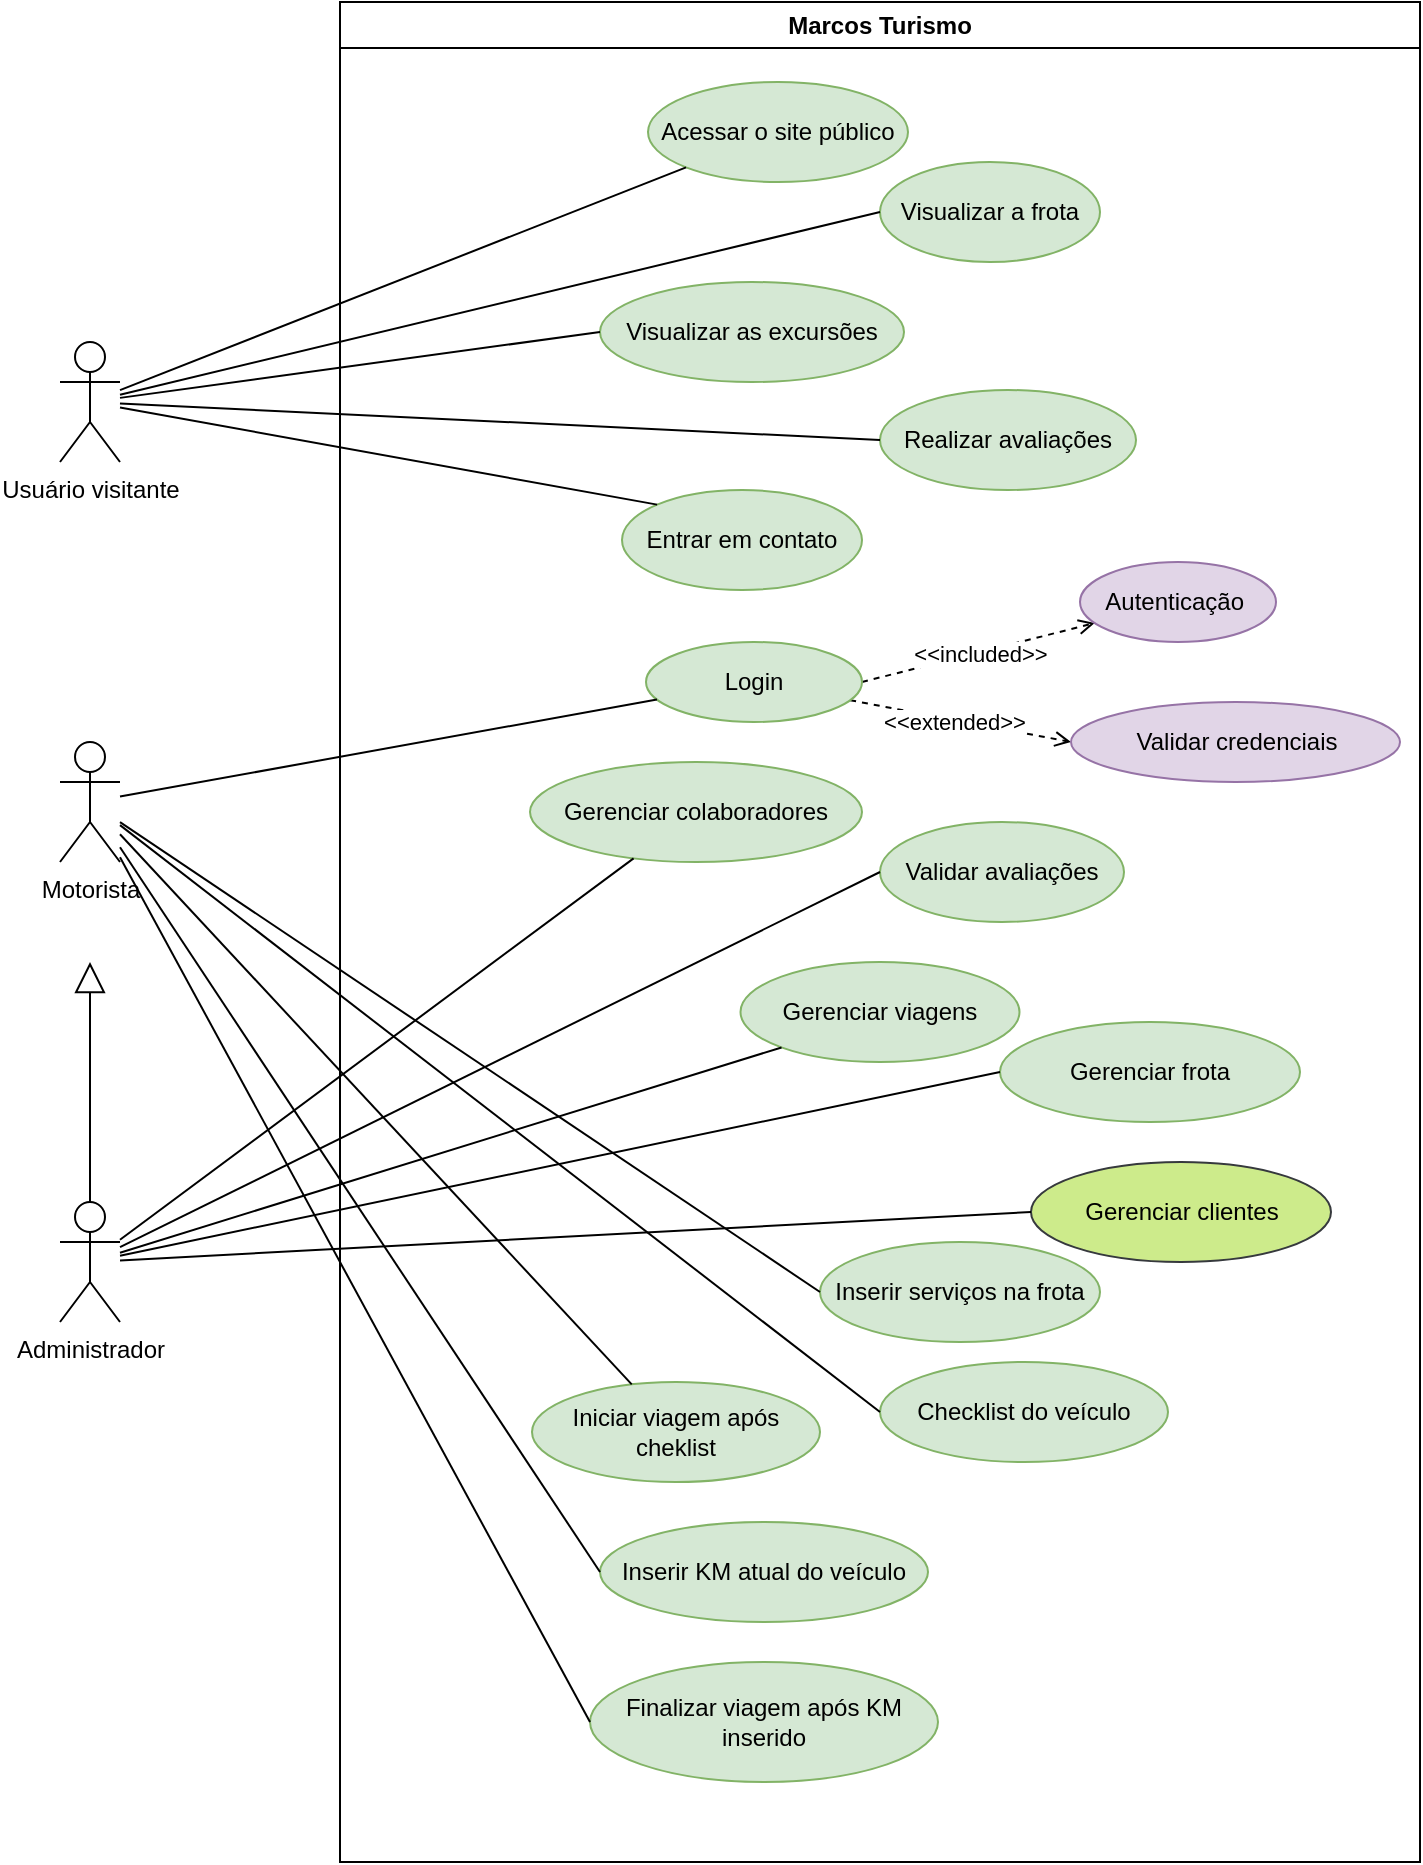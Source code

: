 <mxfile version="26.0.16" pages="2">
  <diagram name="Página-1" id="rs1sRKyJH8Y8WkTxcwmB">
    <mxGraphModel dx="1311" dy="704" grid="1" gridSize="10" guides="1" tooltips="1" connect="1" arrows="1" fold="1" page="1" pageScale="1" pageWidth="827" pageHeight="1169" math="0" shadow="0">
      <root>
        <mxCell id="0" />
        <mxCell id="1" parent="0" />
        <mxCell id="9OQnwEw-IC5MurXXRoEA-1" value="Marcos Turismo" style="swimlane;whiteSpace=wrap;html=1;startSize=23;swimlaneFillColor=default;verticalAlign=middle;" vertex="1" parent="1">
          <mxGeometry x="214" y="200" width="540" height="930" as="geometry" />
        </mxCell>
        <mxCell id="9OQnwEw-IC5MurXXRoEA-2" value="Acessar o site público" style="ellipse;whiteSpace=wrap;html=1;verticalAlign=middle;align=center;fillColor=#d5e8d4;strokeColor=#82b366;" vertex="1" parent="9OQnwEw-IC5MurXXRoEA-1">
          <mxGeometry x="154" y="40" width="130" height="50" as="geometry" />
        </mxCell>
        <mxCell id="9OQnwEw-IC5MurXXRoEA-3" value="Visualizar a frota" style="ellipse;whiteSpace=wrap;html=1;verticalAlign=middle;fillColor=#d5e8d4;strokeColor=#82b366;" vertex="1" parent="9OQnwEw-IC5MurXXRoEA-1">
          <mxGeometry x="270" y="80" width="110" height="50" as="geometry" />
        </mxCell>
        <mxCell id="9OQnwEw-IC5MurXXRoEA-4" value="Visualizar as excursões" style="ellipse;whiteSpace=wrap;html=1;verticalAlign=middle;align=center;fillColor=#d5e8d4;strokeColor=#82b366;" vertex="1" parent="9OQnwEw-IC5MurXXRoEA-1">
          <mxGeometry x="130" y="140" width="152" height="50" as="geometry" />
        </mxCell>
        <mxCell id="9OQnwEw-IC5MurXXRoEA-5" value="Realizar avaliações" style="ellipse;whiteSpace=wrap;html=1;verticalAlign=middle;fillColor=#d5e8d4;strokeColor=#82b366;" vertex="1" parent="9OQnwEw-IC5MurXXRoEA-1">
          <mxGeometry x="270" y="194" width="128" height="50" as="geometry" />
        </mxCell>
        <mxCell id="9OQnwEw-IC5MurXXRoEA-6" value="Entrar em contato" style="ellipse;whiteSpace=wrap;html=1;verticalAlign=middle;fillColor=#d5e8d4;strokeColor=#82b366;" vertex="1" parent="9OQnwEw-IC5MurXXRoEA-1">
          <mxGeometry x="141" y="244" width="120" height="50" as="geometry" />
        </mxCell>
        <mxCell id="9OQnwEw-IC5MurXXRoEA-7" value="" style="rounded=0;orthogonalLoop=1;jettySize=auto;html=1;exitX=1;exitY=0.5;exitDx=0;exitDy=0;endArrow=open;endFill=0;dashed=1;" edge="1" parent="9OQnwEw-IC5MurXXRoEA-1" source="9OQnwEw-IC5MurXXRoEA-9" target="9OQnwEw-IC5MurXXRoEA-10">
          <mxGeometry relative="1" as="geometry">
            <mxPoint x="200.0" y="380" as="sourcePoint" />
          </mxGeometry>
        </mxCell>
        <mxCell id="9OQnwEw-IC5MurXXRoEA-8" value="&amp;lt;&amp;lt;included&amp;gt;&amp;gt;" style="edgeLabel;html=1;align=center;verticalAlign=middle;resizable=0;points=[];" vertex="1" connectable="0" parent="9OQnwEw-IC5MurXXRoEA-7">
          <mxGeometry x="0.0" y="-1" relative="1" as="geometry">
            <mxPoint as="offset" />
          </mxGeometry>
        </mxCell>
        <mxCell id="V8EIMhcLqE51DA7zIQLG-2" style="rounded=1;orthogonalLoop=1;jettySize=auto;html=1;entryX=0;entryY=0.5;entryDx=0;entryDy=0;dashed=1;endArrow=open;endFill=0;" edge="1" parent="9OQnwEw-IC5MurXXRoEA-1" source="9OQnwEw-IC5MurXXRoEA-9" target="V8EIMhcLqE51DA7zIQLG-1">
          <mxGeometry relative="1" as="geometry" />
        </mxCell>
        <mxCell id="mhvbn-Rk_M2VKEGrisBp-3" value="&amp;lt;&amp;lt;extended&amp;gt;&amp;gt;" style="edgeLabel;html=1;align=center;verticalAlign=middle;resizable=0;points=[];" vertex="1" connectable="0" parent="V8EIMhcLqE51DA7zIQLG-2">
          <mxGeometry x="-0.07" y="-1" relative="1" as="geometry">
            <mxPoint as="offset" />
          </mxGeometry>
        </mxCell>
        <mxCell id="9OQnwEw-IC5MurXXRoEA-9" value="Login" style="ellipse;whiteSpace=wrap;html=1;verticalAlign=middle;fillColor=#d5e8d4;strokeColor=#82b366;" vertex="1" parent="9OQnwEw-IC5MurXXRoEA-1">
          <mxGeometry x="153" y="320" width="108" height="40" as="geometry" />
        </mxCell>
        <mxCell id="9OQnwEw-IC5MurXXRoEA-10" value="&lt;span id=&quot;docs-internal-guid-fdd84d5d-7fff-9424-1d82-55f9a39c3fda&quot;&gt;&lt;span style=&quot;font-family: Arial, sans-serif; background-color: transparent; font-variant-numeric: normal; font-variant-east-asian: normal; font-variant-alternates: normal; font-variant-position: normal; font-variant-emoji: normal; vertical-align: baseline; white-space-collapse: preserve;&quot;&gt;&lt;font&gt;Autenticação &lt;/font&gt;&lt;/span&gt;&lt;/span&gt;" style="ellipse;whiteSpace=wrap;html=1;fillColor=#e1d5e7;strokeColor=#9673a6;" vertex="1" parent="9OQnwEw-IC5MurXXRoEA-1">
          <mxGeometry x="370" y="280" width="98" height="40" as="geometry" />
        </mxCell>
        <mxCell id="9OQnwEw-IC5MurXXRoEA-11" value="Gerenciar colaboradores" style="ellipse;whiteSpace=wrap;html=1;verticalAlign=middle;fillColor=#d5e8d4;strokeColor=#82b366;" vertex="1" parent="9OQnwEw-IC5MurXXRoEA-1">
          <mxGeometry x="95" y="380" width="166" height="50" as="geometry" />
        </mxCell>
        <mxCell id="9OQnwEw-IC5MurXXRoEA-12" value="Gerenciar viagens" style="ellipse;whiteSpace=wrap;html=1;verticalAlign=middle;fillColor=#d5e8d4;strokeColor=#82b366;" vertex="1" parent="9OQnwEw-IC5MurXXRoEA-1">
          <mxGeometry x="200.25" y="480" width="139.5" height="50" as="geometry" />
        </mxCell>
        <mxCell id="9OQnwEw-IC5MurXXRoEA-13" value="Gerenciar frota" style="ellipse;whiteSpace=wrap;html=1;verticalAlign=middle;fillColor=#d5e8d4;strokeColor=#82B366;" vertex="1" parent="9OQnwEw-IC5MurXXRoEA-1">
          <mxGeometry x="330" y="510" width="150" height="50" as="geometry" />
        </mxCell>
        <mxCell id="9OQnwEw-IC5MurXXRoEA-16" value="Iniciar viagem após cheklist" style="ellipse;whiteSpace=wrap;html=1;verticalAlign=middle;fillColor=#d5e8d4;strokeColor=#82b366;" vertex="1" parent="9OQnwEw-IC5MurXXRoEA-1">
          <mxGeometry x="96" y="690" width="144" height="50" as="geometry" />
        </mxCell>
        <mxCell id="9OQnwEw-IC5MurXXRoEA-20" value="Finalizar viagem após KM inserido" style="ellipse;whiteSpace=wrap;html=1;verticalAlign=middle;fillColor=#d5e8d4;strokeColor=#82b366;" vertex="1" parent="9OQnwEw-IC5MurXXRoEA-1">
          <mxGeometry x="125" y="830" width="174" height="60" as="geometry" />
        </mxCell>
        <mxCell id="9OQnwEw-IC5MurXXRoEA-22" value="Inserir serviços na frota" style="ellipse;whiteSpace=wrap;html=1;verticalAlign=middle;fillColor=#d5e8d4;strokeColor=#82b366;" vertex="1" parent="9OQnwEw-IC5MurXXRoEA-1">
          <mxGeometry x="240" y="620" width="140" height="50" as="geometry" />
        </mxCell>
        <mxCell id="9OQnwEw-IC5MurXXRoEA-23" value="Validar avaliações" style="ellipse;whiteSpace=wrap;html=1;verticalAlign=middle;fillColor=#d5e8d4;strokeColor=#82b366;" vertex="1" parent="9OQnwEw-IC5MurXXRoEA-1">
          <mxGeometry x="270" y="410" width="122" height="50" as="geometry" />
        </mxCell>
        <mxCell id="9OQnwEw-IC5MurXXRoEA-41" value="Gerenciar clientes" style="ellipse;whiteSpace=wrap;html=1;verticalAlign=middle;fillColor=light-dark(#CDEB8B,#1F2F1E);strokeColor=light-dark(#36393D,#446E2C);" vertex="1" parent="9OQnwEw-IC5MurXXRoEA-1">
          <mxGeometry x="345.5" y="580" width="150" height="50" as="geometry" />
        </mxCell>
        <mxCell id="V8EIMhcLqE51DA7zIQLG-1" value="&lt;font face=&quot;Arial, sans-serif&quot;&gt;&lt;span style=&quot;white-space-collapse: preserve;&quot;&gt;Validar credenciais&lt;/span&gt;&lt;/font&gt;" style="ellipse;whiteSpace=wrap;html=1;fillColor=#e1d5e7;strokeColor=#9673a6;" vertex="1" parent="9OQnwEw-IC5MurXXRoEA-1">
          <mxGeometry x="365.5" y="350" width="164.5" height="40" as="geometry" />
        </mxCell>
        <mxCell id="V8EIMhcLqE51DA7zIQLG-3" value="Checklist do veículo" style="ellipse;whiteSpace=wrap;html=1;verticalAlign=middle;fillColor=#d5e8d4;strokeColor=#82b366;" vertex="1" parent="9OQnwEw-IC5MurXXRoEA-1">
          <mxGeometry x="270" y="680" width="144" height="50" as="geometry" />
        </mxCell>
        <mxCell id="mhvbn-Rk_M2VKEGrisBp-1" value="Inserir KM atual do veículo" style="ellipse;whiteSpace=wrap;html=1;verticalAlign=middle;fillColor=#d5e8d4;strokeColor=#82b366;" vertex="1" parent="9OQnwEw-IC5MurXXRoEA-1">
          <mxGeometry x="130" y="760" width="164" height="50" as="geometry" />
        </mxCell>
        <mxCell id="9OQnwEw-IC5MurXXRoEA-24" value="" style="rounded=1;orthogonalLoop=1;jettySize=auto;html=1;endArrow=none;endFill=1;startFill=0;entryX=0;entryY=1;entryDx=0;entryDy=0;" edge="1" parent="1" source="9OQnwEw-IC5MurXXRoEA-29" target="9OQnwEw-IC5MurXXRoEA-2">
          <mxGeometry relative="1" as="geometry" />
        </mxCell>
        <mxCell id="9OQnwEw-IC5MurXXRoEA-25" value="" style="rounded=0;orthogonalLoop=1;jettySize=auto;html=1;endArrow=none;startFill=0;entryX=0;entryY=0.5;entryDx=0;entryDy=0;" edge="1" parent="1" source="9OQnwEw-IC5MurXXRoEA-29" target="9OQnwEw-IC5MurXXRoEA-3">
          <mxGeometry relative="1" as="geometry" />
        </mxCell>
        <mxCell id="9OQnwEw-IC5MurXXRoEA-26" value="" style="rounded=0;orthogonalLoop=1;jettySize=auto;html=1;endArrow=none;startFill=0;entryX=0;entryY=0.5;entryDx=0;entryDy=0;" edge="1" parent="1" source="9OQnwEw-IC5MurXXRoEA-29" target="9OQnwEw-IC5MurXXRoEA-4">
          <mxGeometry relative="1" as="geometry" />
        </mxCell>
        <mxCell id="9OQnwEw-IC5MurXXRoEA-27" value="" style="rounded=0;orthogonalLoop=1;jettySize=auto;html=1;endArrow=none;startFill=0;entryX=0;entryY=0.5;entryDx=0;entryDy=0;" edge="1" parent="1" source="9OQnwEw-IC5MurXXRoEA-29" target="9OQnwEw-IC5MurXXRoEA-5">
          <mxGeometry relative="1" as="geometry" />
        </mxCell>
        <mxCell id="9OQnwEw-IC5MurXXRoEA-28" value="" style="rounded=0;orthogonalLoop=1;jettySize=auto;html=1;endArrow=none;startFill=0;entryX=0;entryY=0;entryDx=0;entryDy=0;" edge="1" parent="1" source="9OQnwEw-IC5MurXXRoEA-29" target="9OQnwEw-IC5MurXXRoEA-6">
          <mxGeometry relative="1" as="geometry">
            <mxPoint x="314" y="565" as="targetPoint" />
          </mxGeometry>
        </mxCell>
        <mxCell id="9OQnwEw-IC5MurXXRoEA-29" value="Usuário visitante" style="shape=umlActor;verticalLabelPosition=bottom;verticalAlign=top;html=1;" vertex="1" parent="1">
          <mxGeometry x="74" y="370" width="30" height="60" as="geometry" />
        </mxCell>
        <mxCell id="9OQnwEw-IC5MurXXRoEA-30" value="" style="rounded=0;orthogonalLoop=1;jettySize=auto;html=1;endArrow=none;startFill=0;" edge="1" parent="1" source="9OQnwEw-IC5MurXXRoEA-33" target="9OQnwEw-IC5MurXXRoEA-16">
          <mxGeometry relative="1" as="geometry" />
        </mxCell>
        <mxCell id="9OQnwEw-IC5MurXXRoEA-31" value="" style="rounded=0;orthogonalLoop=1;jettySize=auto;html=1;endArrow=none;startFill=0;entryX=0;entryY=0.5;entryDx=0;entryDy=0;" edge="1" parent="1" source="9OQnwEw-IC5MurXXRoEA-33" target="9OQnwEw-IC5MurXXRoEA-20">
          <mxGeometry relative="1" as="geometry" />
        </mxCell>
        <mxCell id="9OQnwEw-IC5MurXXRoEA-32" value="" style="rounded=0;orthogonalLoop=1;jettySize=auto;html=1;endArrow=none;startFill=0;entryX=0;entryY=0.5;entryDx=0;entryDy=0;" edge="1" parent="1" source="9OQnwEw-IC5MurXXRoEA-33" target="9OQnwEw-IC5MurXXRoEA-22">
          <mxGeometry relative="1" as="geometry">
            <mxPoint x="104.0" y="716.388" as="sourcePoint" />
          </mxGeometry>
        </mxCell>
        <mxCell id="V8EIMhcLqE51DA7zIQLG-4" style="rounded=0;orthogonalLoop=1;jettySize=auto;html=1;entryX=0;entryY=0.5;entryDx=0;entryDy=0;endArrow=none;startFill=0;" edge="1" parent="1" source="9OQnwEw-IC5MurXXRoEA-33" target="V8EIMhcLqE51DA7zIQLG-3">
          <mxGeometry relative="1" as="geometry" />
        </mxCell>
        <mxCell id="mhvbn-Rk_M2VKEGrisBp-2" style="rounded=0;orthogonalLoop=1;jettySize=auto;html=1;entryX=0;entryY=0.5;entryDx=0;entryDy=0;endArrow=none;startFill=0;" edge="1" parent="1" source="9OQnwEw-IC5MurXXRoEA-33" target="mhvbn-Rk_M2VKEGrisBp-1">
          <mxGeometry relative="1" as="geometry" />
        </mxCell>
        <mxCell id="9OQnwEw-IC5MurXXRoEA-33" value="Motorista" style="shape=umlActor;verticalLabelPosition=bottom;verticalAlign=top;html=1;" vertex="1" parent="1">
          <mxGeometry x="74" y="570" width="30" height="60" as="geometry" />
        </mxCell>
        <mxCell id="9OQnwEw-IC5MurXXRoEA-34" value="" style="rounded=0;orthogonalLoop=1;jettySize=auto;html=1;endArrow=none;startFill=0;" edge="1" parent="1" source="9OQnwEw-IC5MurXXRoEA-33" target="9OQnwEw-IC5MurXXRoEA-9">
          <mxGeometry relative="1" as="geometry">
            <mxPoint x="124" y="650" as="sourcePoint" />
          </mxGeometry>
        </mxCell>
        <mxCell id="9OQnwEw-IC5MurXXRoEA-36" value="" style="rounded=0;orthogonalLoop=1;jettySize=auto;html=1;endArrow=none;startFill=0;" edge="1" parent="1" source="9OQnwEw-IC5MurXXRoEA-40" target="9OQnwEw-IC5MurXXRoEA-11">
          <mxGeometry relative="1" as="geometry" />
        </mxCell>
        <mxCell id="9OQnwEw-IC5MurXXRoEA-37" value="" style="rounded=0;orthogonalLoop=1;jettySize=auto;html=1;endArrow=none;startFill=0;entryX=0;entryY=1;entryDx=0;entryDy=0;" edge="1" parent="1" source="9OQnwEw-IC5MurXXRoEA-40" target="9OQnwEw-IC5MurXXRoEA-12">
          <mxGeometry relative="1" as="geometry" />
        </mxCell>
        <mxCell id="9OQnwEw-IC5MurXXRoEA-38" value="" style="rounded=0;orthogonalLoop=1;jettySize=auto;html=1;endArrow=none;startFill=0;entryX=0;entryY=0.5;entryDx=0;entryDy=0;" edge="1" parent="1" source="9OQnwEw-IC5MurXXRoEA-40" target="9OQnwEw-IC5MurXXRoEA-13">
          <mxGeometry relative="1" as="geometry" />
        </mxCell>
        <mxCell id="9OQnwEw-IC5MurXXRoEA-39" value="" style="rounded=0;orthogonalLoop=1;jettySize=auto;html=1;endArrow=none;startFill=0;entryX=0;entryY=0.5;entryDx=0;entryDy=0;" edge="1" parent="1" source="9OQnwEw-IC5MurXXRoEA-40" target="9OQnwEw-IC5MurXXRoEA-23">
          <mxGeometry relative="1" as="geometry" />
        </mxCell>
        <mxCell id="9OQnwEw-IC5MurXXRoEA-42" value="" style="rounded=0;orthogonalLoop=1;jettySize=auto;html=1;entryX=0;entryY=0.5;entryDx=0;entryDy=0;endArrow=none;startFill=0;" edge="1" parent="1" source="9OQnwEw-IC5MurXXRoEA-40" target="9OQnwEw-IC5MurXXRoEA-41">
          <mxGeometry relative="1" as="geometry" />
        </mxCell>
        <mxCell id="0xPSBMqmscVyBczXT_YR-6" style="edgeStyle=orthogonalEdgeStyle;rounded=0;orthogonalLoop=1;jettySize=auto;html=1;endArrow=block;endFill=0;endSize=13;" edge="1" parent="1" source="9OQnwEw-IC5MurXXRoEA-40">
          <mxGeometry relative="1" as="geometry">
            <mxPoint x="89" y="680" as="targetPoint" />
          </mxGeometry>
        </mxCell>
        <mxCell id="9OQnwEw-IC5MurXXRoEA-40" value="Administrador" style="shape=umlActor;verticalLabelPosition=bottom;verticalAlign=top;html=1;" vertex="1" parent="1">
          <mxGeometry x="74" y="800" width="30" height="60" as="geometry" />
        </mxCell>
      </root>
    </mxGraphModel>
  </diagram>
  <diagram name="Página-1" id="PVZObI0Ff5TsPefdJfAC">
    <mxGraphModel dx="-63" dy="854" grid="1" gridSize="10" guides="1" tooltips="1" connect="1" arrows="1" fold="1" page="1" pageScale="1" pageWidth="827" pageHeight="1169" math="0" shadow="0">
      <root>
        <mxCell id="0" />
        <mxCell id="1" parent="0" />
        <mxCell id="7laAhmUvYysI3CrwzFlO-188" value="veiculo" style="swimlane;fontStyle=0;childLayout=stackLayout;horizontal=1;startSize=30;horizontalStack=0;resizeParent=1;resizeParentMax=0;resizeLast=0;collapsible=1;marginBottom=0;whiteSpace=wrap;html=1;swimlaneLine=1;swimlaneFillColor=default;" parent="1" vertex="1">
          <mxGeometry x="1860" y="367" width="220" height="570" as="geometry" />
        </mxCell>
        <mxCell id="7laAhmUvYysI3CrwzFlO-189" value="&lt;u style=&quot;font-weight: bold;&quot;&gt;id&lt;/u&gt;: UUID&amp;nbsp;(PK)" style="text;align=left;verticalAlign=middle;spacingLeft=4;spacingRight=4;overflow=hidden;points=[[0,0.5],[1,0.5]];portConstraint=eastwest;rotatable=0;whiteSpace=wrap;html=1;strokeColor=default;" parent="7laAhmUvYysI3CrwzFlO-188" vertex="1">
          <mxGeometry y="30" width="220" height="30" as="geometry" />
        </mxCell>
        <mxCell id="7laAhmUvYysI3CrwzFlO-190" value="numeracao: String" style="text;align=left;verticalAlign=middle;spacingLeft=4;spacingRight=4;overflow=hidden;points=[[0,0.5],[1,0.5]];portConstraint=eastwest;rotatable=0;whiteSpace=wrap;html=1;" parent="7laAhmUvYysI3CrwzFlO-188" vertex="1">
          <mxGeometry y="60" width="220" height="30" as="geometry" />
        </mxCell>
        <mxCell id="7laAhmUvYysI3CrwzFlO-191" value="modelo: String" style="text;align=left;verticalAlign=middle;spacingLeft=4;spacingRight=4;overflow=hidden;points=[[0,0.5],[1,0.5]];portConstraint=eastwest;rotatable=0;whiteSpace=wrap;html=1;" parent="7laAhmUvYysI3CrwzFlO-188" vertex="1">
          <mxGeometry y="90" width="220" height="30" as="geometry" />
        </mxCell>
        <mxCell id="7laAhmUvYysI3CrwzFlO-192" value="marca: String" style="text;align=left;verticalAlign=middle;spacingLeft=4;spacingRight=4;overflow=hidden;points=[[0,0.5],[1,0.5]];portConstraint=eastwest;rotatable=0;whiteSpace=wrap;html=1;" parent="7laAhmUvYysI3CrwzFlO-188" vertex="1">
          <mxGeometry y="120" width="220" height="30" as="geometry" />
        </mxCell>
        <mxCell id="7laAhmUvYysI3CrwzFlO-193" value="ano_modelo: String" style="text;align=left;verticalAlign=middle;spacingLeft=4;spacingRight=4;overflow=hidden;points=[[0,0.5],[1,0.5]];portConstraint=eastwest;rotatable=0;whiteSpace=wrap;html=1;" parent="7laAhmUvYysI3CrwzFlO-188" vertex="1">
          <mxGeometry y="150" width="220" height="30" as="geometry" />
        </mxCell>
        <mxCell id="7laAhmUvYysI3CrwzFlO-194" value="km_atual: Integer" style="text;align=left;verticalAlign=middle;spacingLeft=4;spacingRight=4;overflow=hidden;points=[[0,0.5],[1,0.5]];portConstraint=eastwest;rotatable=0;whiteSpace=wrap;html=1;" parent="7laAhmUvYysI3CrwzFlO-188" vertex="1">
          <mxGeometry y="180" width="220" height="30" as="geometry" />
        </mxCell>
        <mxCell id="7laAhmUvYysI3CrwzFlO-195" value="situacao: Enum (Ativo, Inativo, Manutencao)" style="text;align=left;verticalAlign=middle;spacingLeft=4;spacingRight=4;overflow=hidden;points=[[0,0.5],[1,0.5]];portConstraint=eastwest;rotatable=0;whiteSpace=wrap;html=1;" parent="7laAhmUvYysI3CrwzFlO-188" vertex="1">
          <mxGeometry y="210" width="220" height="30" as="geometry" />
        </mxCell>
        <mxCell id="7laAhmUvYysI3CrwzFlO-196" value="placa: String" style="text;align=left;verticalAlign=middle;spacingLeft=4;spacingRight=4;overflow=hidden;points=[[0,0.5],[1,0.5]];portConstraint=eastwest;rotatable=0;whiteSpace=wrap;html=1;" parent="7laAhmUvYysI3CrwzFlO-188" vertex="1">
          <mxGeometry y="240" width="220" height="30" as="geometry" />
        </mxCell>
        <mxCell id="7laAhmUvYysI3CrwzFlO-197" value="km_prox_troca_oleo: Integer" style="text;align=left;verticalAlign=middle;spacingLeft=4;spacingRight=4;overflow=hidden;points=[[0,0.5],[1,0.5]];portConstraint=eastwest;rotatable=0;whiteSpace=wrap;html=1;" parent="7laAhmUvYysI3CrwzFlO-188" vertex="1">
          <mxGeometry y="270" width="220" height="30" as="geometry" />
        </mxCell>
        <mxCell id="7laAhmUvYysI3CrwzFlO-198" value="km_prox_troca_pneu: Integer" style="text;align=left;verticalAlign=middle;spacingLeft=4;spacingRight=4;overflow=hidden;points=[[0,0.5],[1,0.5]];portConstraint=eastwest;rotatable=0;whiteSpace=wrap;html=1;" parent="7laAhmUvYysI3CrwzFlO-188" vertex="1">
          <mxGeometry y="300" width="220" height="30" as="geometry" />
        </mxCell>
        <mxCell id="7laAhmUvYysI3CrwzFlO-199" value="lotacao: Integer" style="text;align=left;verticalAlign=middle;spacingLeft=4;spacingRight=4;overflow=hidden;points=[[0,0.5],[1,0.5]];portConstraint=eastwest;rotatable=0;whiteSpace=wrap;html=1;" parent="7laAhmUvYysI3CrwzFlO-188" vertex="1">
          <mxGeometry y="330" width="220" height="30" as="geometry" />
        </mxCell>
        <mxCell id="7laAhmUvYysI3CrwzFlO-203" value="categoria: String" style="text;align=left;verticalAlign=middle;spacingLeft=4;spacingRight=4;overflow=hidden;points=[[0,0.5],[1,0.5]];portConstraint=eastwest;rotatable=0;whiteSpace=wrap;html=1;" parent="7laAhmUvYysI3CrwzFlO-188" vertex="1">
          <mxGeometry y="360" width="220" height="30" as="geometry" />
        </mxCell>
        <mxCell id="7laAhmUvYysI3CrwzFlO-200" value="ar_condicionado: Boolean" style="text;align=left;verticalAlign=middle;spacingLeft=4;spacingRight=4;overflow=hidden;points=[[0,0.5],[1,0.5]];portConstraint=eastwest;rotatable=0;whiteSpace=wrap;html=1;" parent="7laAhmUvYysI3CrwzFlO-188" vertex="1">
          <mxGeometry y="390" width="220" height="30" as="geometry" />
        </mxCell>
        <mxCell id="7laAhmUvYysI3CrwzFlO-201" value="wifi: Boolean" style="text;align=left;verticalAlign=middle;spacingLeft=4;spacingRight=4;overflow=hidden;points=[[0,0.5],[1,0.5]];portConstraint=eastwest;rotatable=0;whiteSpace=wrap;html=1;" parent="7laAhmUvYysI3CrwzFlO-188" vertex="1">
          <mxGeometry y="420" width="220" height="30" as="geometry" />
        </mxCell>
        <mxCell id="7laAhmUvYysI3CrwzFlO-297" value="poltrona_reclinavel: Boolean" style="text;align=left;verticalAlign=middle;spacingLeft=4;spacingRight=4;overflow=hidden;points=[[0,0.5],[1,0.5]];portConstraint=eastwest;rotatable=0;whiteSpace=wrap;html=1;" parent="7laAhmUvYysI3CrwzFlO-188" vertex="1">
          <mxGeometry y="450" width="220" height="30" as="geometry" />
        </mxCell>
        <mxCell id="7laAhmUvYysI3CrwzFlO-296" value="tv: Boolean" style="text;align=left;verticalAlign=middle;spacingLeft=4;spacingRight=4;overflow=hidden;points=[[0,0.5],[1,0.5]];portConstraint=eastwest;rotatable=0;whiteSpace=wrap;html=1;" parent="7laAhmUvYysI3CrwzFlO-188" vertex="1">
          <mxGeometry y="480" width="220" height="30" as="geometry" />
        </mxCell>
        <mxCell id="7laAhmUvYysI3CrwzFlO-204" value="geladeira: Boolean" style="text;align=left;verticalAlign=middle;spacingLeft=4;spacingRight=4;overflow=hidden;points=[[0,0.5],[1,0.5]];portConstraint=eastwest;rotatable=0;whiteSpace=wrap;html=1;" parent="7laAhmUvYysI3CrwzFlO-188" vertex="1">
          <mxGeometry y="510" width="220" height="30" as="geometry" />
        </mxCell>
        <mxCell id="7laAhmUvYysI3CrwzFlO-205" value="sanitarios: Boolean" style="text;align=left;verticalAlign=middle;spacingLeft=4;spacingRight=4;overflow=hidden;points=[[0,0.5],[1,0.5]];portConstraint=eastwest;rotatable=0;whiteSpace=wrap;html=1;" parent="7laAhmUvYysI3CrwzFlO-188" vertex="1">
          <mxGeometry y="540" width="220" height="30" as="geometry" />
        </mxCell>
        <mxCell id="7laAhmUvYysI3CrwzFlO-206" value="checklist_veiculo" style="swimlane;fontStyle=0;childLayout=stackLayout;horizontal=1;startSize=30;horizontalStack=0;resizeParent=1;resizeParentMax=0;resizeLast=0;collapsible=1;marginBottom=0;whiteSpace=wrap;html=1;swimlaneFillColor=default;" parent="1" vertex="1">
          <mxGeometry x="2210" y="67" width="160" height="300" as="geometry" />
        </mxCell>
        <mxCell id="7laAhmUvYysI3CrwzFlO-207" value="&lt;u style=&quot;font-weight: bold;&quot;&gt;id&lt;/u&gt;&amp;nbsp;: UUID (PK)" style="text;align=left;verticalAlign=middle;spacingLeft=4;spacingRight=4;overflow=hidden;points=[[0,0.5],[1,0.5]];portConstraint=eastwest;rotatable=0;whiteSpace=wrap;html=1;strokeColor=default;" parent="7laAhmUvYysI3CrwzFlO-206" vertex="1">
          <mxGeometry y="30" width="160" height="30" as="geometry" />
        </mxCell>
        <mxCell id="7laAhmUvYysI3CrwzFlO-208" value="data_checklist: Date" style="text;align=left;verticalAlign=middle;spacingLeft=4;spacingRight=4;overflow=hidden;points=[[0,0.5],[1,0.5]];portConstraint=eastwest;rotatable=0;whiteSpace=wrap;html=1;" parent="7laAhmUvYysI3CrwzFlO-206" vertex="1">
          <mxGeometry y="60" width="160" height="30" as="geometry" />
        </mxCell>
        <mxCell id="7laAhmUvYysI3CrwzFlO-209" value="pneus_ok: Boolean" style="text;align=left;verticalAlign=middle;spacingLeft=4;spacingRight=4;overflow=hidden;points=[[0,0.5],[1,0.5]];portConstraint=eastwest;rotatable=0;whiteSpace=wrap;html=1;" parent="7laAhmUvYysI3CrwzFlO-206" vertex="1">
          <mxGeometry y="90" width="160" height="30" as="geometry" />
        </mxCell>
        <mxCell id="7laAhmUvYysI3CrwzFlO-210" value="limpeza_ok: Boolean" style="text;align=left;verticalAlign=middle;spacingLeft=4;spacingRight=4;overflow=hidden;points=[[0,0.5],[1,0.5]];portConstraint=eastwest;rotatable=0;whiteSpace=wrap;html=1;" parent="7laAhmUvYysI3CrwzFlO-206" vertex="1">
          <mxGeometry y="120" width="160" height="30" as="geometry" />
        </mxCell>
        <mxCell id="7laAhmUvYysI3CrwzFlO-211" value="avarias_ok: Boolean" style="text;align=left;verticalAlign=middle;spacingLeft=4;spacingRight=4;overflow=hidden;points=[[0,0.5],[1,0.5]];portConstraint=eastwest;rotatable=0;whiteSpace=wrap;html=1;" parent="7laAhmUvYysI3CrwzFlO-206" vertex="1">
          <mxGeometry y="150" width="160" height="30" as="geometry" />
        </mxCell>
        <mxCell id="7laAhmUvYysI3CrwzFlO-212" value="farois_ok: Boolean" style="text;align=left;verticalAlign=middle;spacingLeft=4;spacingRight=4;overflow=hidden;points=[[0,0.5],[1,0.5]];portConstraint=eastwest;rotatable=0;whiteSpace=wrap;html=1;" parent="7laAhmUvYysI3CrwzFlO-206" vertex="1">
          <mxGeometry y="180" width="160" height="30" as="geometry" />
        </mxCell>
        <mxCell id="7laAhmUvYysI3CrwzFlO-213" value="documento_ok: Boolean" style="text;align=left;verticalAlign=middle;spacingLeft=4;spacingRight=4;overflow=hidden;points=[[0,0.5],[1,0.5]];portConstraint=eastwest;rotatable=0;whiteSpace=wrap;html=1;" parent="7laAhmUvYysI3CrwzFlO-206" vertex="1">
          <mxGeometry y="210" width="160" height="30" as="geometry" />
        </mxCell>
        <mxCell id="7laAhmUvYysI3CrwzFlO-214" value="ocorrencias: String" style="text;align=left;verticalAlign=middle;spacingLeft=4;spacingRight=4;overflow=hidden;points=[[0,0.5],[1,0.5]];portConstraint=eastwest;rotatable=0;whiteSpace=wrap;html=1;" parent="7laAhmUvYysI3CrwzFlO-206" vertex="1">
          <mxGeometry y="240" width="160" height="30" as="geometry" />
        </mxCell>
        <mxCell id="7laAhmUvYysI3CrwzFlO-215" value="&lt;u style=&quot;font-weight: bold;&quot;&gt;veiculo_id&lt;/u&gt;: UUID (FK)" style="text;align=left;verticalAlign=middle;spacingLeft=4;spacingRight=4;overflow=hidden;points=[[0,0.5],[1,0.5]];portConstraint=eastwest;rotatable=0;whiteSpace=wrap;html=1;strokeColor=default;" parent="7laAhmUvYysI3CrwzFlO-206" vertex="1">
          <mxGeometry y="270" width="160" height="30" as="geometry" />
        </mxCell>
        <mxCell id="7laAhmUvYysI3CrwzFlO-216" value="" style="edgeStyle=orthogonalEdgeStyle;rounded=1;orthogonalLoop=1;jettySize=auto;html=1;entryX=0;entryY=0.5;entryDx=0;entryDy=0;endArrow=ERzeroToMany;startFill=0;endFill=0;startArrow=ERmandOne;curved=0;" parent="1" source="7laAhmUvYysI3CrwzFlO-189" target="7laAhmUvYysI3CrwzFlO-215" edge="1">
          <mxGeometry relative="1" as="geometry">
            <Array as="points">
              <mxPoint x="2155" y="407" />
              <mxPoint x="2155" y="352" />
            </Array>
          </mxGeometry>
        </mxCell>
        <mxCell id="7laAhmUvYysI3CrwzFlO-217" value="servico" style="swimlane;fontStyle=0;childLayout=stackLayout;horizontal=1;startSize=30;horizontalStack=0;resizeParent=1;resizeParentMax=0;resizeLast=0;collapsible=1;marginBottom=0;whiteSpace=wrap;html=1;swimlaneFillColor=default;" parent="1" vertex="1">
          <mxGeometry x="2205" y="407" width="210" height="240" as="geometry">
            <mxRectangle x="410" y="420" width="80" height="30" as="alternateBounds" />
          </mxGeometry>
        </mxCell>
        <mxCell id="7laAhmUvYysI3CrwzFlO-218" value="&lt;u style=&quot;font-weight: bold;&quot;&gt;id:&lt;/u&gt;&amp;nbsp;UUID (PK)" style="text;align=left;verticalAlign=middle;spacingLeft=4;spacingRight=4;overflow=hidden;points=[[0,0.5],[1,0.5]];portConstraint=eastwest;rotatable=0;whiteSpace=wrap;html=1;strokeColor=default;" parent="7laAhmUvYysI3CrwzFlO-217" vertex="1">
          <mxGeometry y="30" width="210" height="30" as="geometry" />
        </mxCell>
        <mxCell id="7laAhmUvYysI3CrwzFlO-219" value="data_servico: Date" style="text;align=left;verticalAlign=middle;spacingLeft=4;spacingRight=4;overflow=hidden;points=[[0,0.5],[1,0.5]];portConstraint=eastwest;rotatable=0;whiteSpace=wrap;html=1;" parent="7laAhmUvYysI3CrwzFlO-217" vertex="1">
          <mxGeometry y="60" width="210" height="30" as="geometry" />
        </mxCell>
        <mxCell id="7laAhmUvYysI3CrwzFlO-220" value="km_veiculo: Integer" style="text;align=left;verticalAlign=middle;spacingLeft=4;spacingRight=4;overflow=hidden;points=[[0,0.5],[1,0.5]];portConstraint=eastwest;rotatable=0;whiteSpace=wrap;html=1;" parent="7laAhmUvYysI3CrwzFlO-217" vertex="1">
          <mxGeometry y="90" width="210" height="30" as="geometry" />
        </mxCell>
        <mxCell id="7laAhmUvYysI3CrwzFlO-221" value="custo: Double" style="text;align=left;verticalAlign=middle;spacingLeft=4;spacingRight=4;overflow=hidden;points=[[0,0.5],[1,0.5]];portConstraint=eastwest;rotatable=0;whiteSpace=wrap;html=1;" parent="7laAhmUvYysI3CrwzFlO-217" vertex="1">
          <mxGeometry y="120" width="210" height="30" as="geometry" />
        </mxCell>
        <mxCell id="7laAhmUvYysI3CrwzFlO-222" value="descricao: String" style="text;align=left;verticalAlign=middle;spacingLeft=4;spacingRight=4;overflow=hidden;points=[[0,0.5],[1,0.5]];portConstraint=eastwest;rotatable=0;whiteSpace=wrap;html=1;" parent="7laAhmUvYysI3CrwzFlO-217" vertex="1">
          <mxGeometry y="150" width="210" height="30" as="geometry" />
        </mxCell>
        <mxCell id="7laAhmUvYysI3CrwzFlO-223" value="&lt;b style=&quot;text-decoration-line: underline;&quot;&gt;veiculo_id&lt;/b&gt;: UUID (FK)" style="text;align=left;verticalAlign=middle;spacingLeft=4;spacingRight=4;overflow=hidden;points=[[0,0.5],[1,0.5]];portConstraint=eastwest;rotatable=0;whiteSpace=wrap;html=1;strokeColor=default;" parent="7laAhmUvYysI3CrwzFlO-217" vertex="1">
          <mxGeometry y="180" width="210" height="30" as="geometry" />
        </mxCell>
        <mxCell id="7laAhmUvYysI3CrwzFlO-224" value="&lt;b&gt;&lt;u&gt;responsavel_id&lt;/u&gt;&lt;/b&gt;: UUID (FK)" style="text;align=left;verticalAlign=middle;spacingLeft=4;spacingRight=4;overflow=hidden;points=[[0,0.5],[1,0.5]];portConstraint=eastwest;rotatable=0;whiteSpace=wrap;html=1;strokeColor=default;" parent="7laAhmUvYysI3CrwzFlO-217" vertex="1">
          <mxGeometry y="210" width="210" height="30" as="geometry" />
        </mxCell>
        <mxCell id="7laAhmUvYysI3CrwzFlO-225" value="viagem" style="swimlane;fontStyle=0;childLayout=stackLayout;horizontal=1;startSize=30;horizontalStack=0;resizeParent=1;resizeParentMax=0;resizeLast=0;collapsible=1;marginBottom=0;whiteSpace=wrap;html=1;swimlaneFillColor=default;" parent="1" vertex="1">
          <mxGeometry x="2215" y="697" width="190" height="410" as="geometry" />
        </mxCell>
        <mxCell id="7laAhmUvYysI3CrwzFlO-226" value="&lt;b&gt;&lt;u&gt;id&lt;/u&gt;&lt;/b&gt;: UUID (PK)" style="text;align=left;verticalAlign=middle;spacingLeft=4;spacingRight=4;overflow=hidden;points=[[0,0.5],[1,0.5]];portConstraint=eastwest;rotatable=0;whiteSpace=wrap;html=1;strokeColor=default;" parent="7laAhmUvYysI3CrwzFlO-225" vertex="1">
          <mxGeometry y="30" width="190" height="30" as="geometry" />
        </mxCell>
        <mxCell id="7laAhmUvYysI3CrwzFlO-227" value="status: Enum (Finalizada, NaoIniciada, Cancelada)" style="text;align=left;verticalAlign=middle;spacingLeft=4;spacingRight=4;overflow=hidden;points=[[0,0.5],[1,0.5]];portConstraint=eastwest;rotatable=0;whiteSpace=wrap;html=1;" parent="7laAhmUvYysI3CrwzFlO-225" vertex="1">
          <mxGeometry y="60" width="190" height="40" as="geometry" />
        </mxCell>
        <mxCell id="7laAhmUvYysI3CrwzFlO-228" value="distancia: Double" style="text;align=left;verticalAlign=middle;spacingLeft=4;spacingRight=4;overflow=hidden;points=[[0,0.5],[1,0.5]];portConstraint=eastwest;rotatable=0;whiteSpace=wrap;html=1;" parent="7laAhmUvYysI3CrwzFlO-225" vertex="1">
          <mxGeometry y="100" width="190" height="30" as="geometry" />
        </mxCell>
        <mxCell id="7laAhmUvYysI3CrwzFlO-229" value="valor: Double" style="text;align=left;verticalAlign=middle;spacingLeft=4;spacingRight=4;overflow=hidden;points=[[0,0.5],[1,0.5]];portConstraint=eastwest;rotatable=0;whiteSpace=wrap;html=1;" parent="7laAhmUvYysI3CrwzFlO-225" vertex="1">
          <mxGeometry y="130" width="190" height="30" as="geometry" />
        </mxCell>
        <mxCell id="7laAhmUvYysI3CrwzFlO-230" value="data_inicio: Date" style="text;align=left;verticalAlign=middle;spacingLeft=4;spacingRight=4;overflow=hidden;points=[[0,0.5],[1,0.5]];portConstraint=eastwest;rotatable=0;whiteSpace=wrap;html=1;" parent="7laAhmUvYysI3CrwzFlO-225" vertex="1">
          <mxGeometry y="160" width="190" height="30" as="geometry" />
        </mxCell>
        <mxCell id="7laAhmUvYysI3CrwzFlO-231" value="data_chegada: Date" style="text;align=left;verticalAlign=middle;spacingLeft=4;spacingRight=4;overflow=hidden;points=[[0,0.5],[1,0.5]];portConstraint=eastwest;rotatable=0;whiteSpace=wrap;html=1;" parent="7laAhmUvYysI3CrwzFlO-225" vertex="1">
          <mxGeometry y="190" width="190" height="30" as="geometry" />
        </mxCell>
        <mxCell id="7laAhmUvYysI3CrwzFlO-232" value="endereco_saida: String" style="text;align=left;verticalAlign=middle;spacingLeft=4;spacingRight=4;overflow=hidden;points=[[0,0.5],[1,0.5]];portConstraint=eastwest;rotatable=0;whiteSpace=wrap;html=1;" parent="7laAhmUvYysI3CrwzFlO-225" vertex="1">
          <mxGeometry y="220" width="190" height="30" as="geometry" />
        </mxCell>
        <mxCell id="7laAhmUvYysI3CrwzFlO-233" value="endereco_destino: String" style="text;align=left;verticalAlign=middle;spacingLeft=4;spacingRight=4;overflow=hidden;points=[[0,0.5],[1,0.5]];portConstraint=eastwest;rotatable=0;whiteSpace=wrap;html=1;" parent="7laAhmUvYysI3CrwzFlO-225" vertex="1">
          <mxGeometry y="250" width="190" height="30" as="geometry" />
        </mxCell>
        <mxCell id="7laAhmUvYysI3CrwzFlO-234" value="tipo_viagem: Enum (Excursao, Fretamento)" style="text;align=left;verticalAlign=middle;spacingLeft=4;spacingRight=4;overflow=hidden;points=[[0,0.5],[1,0.5]];portConstraint=eastwest;rotatable=0;whiteSpace=wrap;html=1;" parent="7laAhmUvYysI3CrwzFlO-225" vertex="1">
          <mxGeometry y="280" width="190" height="40" as="geometry" />
        </mxCell>
        <mxCell id="7laAhmUvYysI3CrwzFlO-235" value="&lt;u&gt;&lt;b&gt;veiculo_id&lt;/b&gt;&lt;/u&gt;: UUID (FK)" style="text;align=left;verticalAlign=middle;spacingLeft=4;spacingRight=4;overflow=hidden;points=[[0,0.5],[1,0.5]];portConstraint=eastwest;rotatable=0;whiteSpace=wrap;html=1;strokeColor=default;" parent="7laAhmUvYysI3CrwzFlO-225" vertex="1">
          <mxGeometry y="320" width="190" height="30" as="geometry" />
        </mxCell>
        <mxCell id="7laAhmUvYysI3CrwzFlO-236" value="&lt;b&gt;&lt;u&gt;motorista_id&lt;/u&gt;&lt;/b&gt;: UUID (FK)" style="text;align=left;verticalAlign=middle;spacingLeft=4;spacingRight=4;overflow=hidden;points=[[0,0.5],[1,0.5]];portConstraint=eastwest;rotatable=0;whiteSpace=wrap;html=1;strokeColor=default;" parent="7laAhmUvYysI3CrwzFlO-225" vertex="1">
          <mxGeometry y="350" width="190" height="30" as="geometry" />
        </mxCell>
        <mxCell id="7laAhmUvYysI3CrwzFlO-237" value="&lt;b&gt;&lt;u&gt;cliente_id&lt;/u&gt;&lt;/b&gt;: UUID&amp;nbsp;(FK)" style="text;align=left;verticalAlign=middle;spacingLeft=4;spacingRight=4;overflow=hidden;points=[[0,0.5],[1,0.5]];portConstraint=eastwest;rotatable=0;whiteSpace=wrap;html=1;strokeColor=default;" parent="7laAhmUvYysI3CrwzFlO-225" vertex="1">
          <mxGeometry y="380" width="190" height="30" as="geometry" />
        </mxCell>
        <mxCell id="7laAhmUvYysI3CrwzFlO-238" value="usuario" style="swimlane;fontStyle=0;childLayout=stackLayout;horizontal=1;startSize=30;horizontalStack=0;resizeParent=1;resizeParentMax=0;resizeLast=0;collapsible=1;marginBottom=0;whiteSpace=wrap;html=1;swimlaneFillColor=default;" parent="1" vertex="1">
          <mxGeometry x="2700.0" y="387" width="190" height="320" as="geometry" />
        </mxCell>
        <mxCell id="7laAhmUvYysI3CrwzFlO-239" value="&lt;b&gt;&lt;u&gt;id&lt;/u&gt;&lt;/b&gt;: UUID&amp;nbsp;(PK)" style="text;align=left;verticalAlign=middle;spacingLeft=4;spacingRight=4;overflow=hidden;points=[[0,0.5],[1,0.5]];portConstraint=eastwest;rotatable=0;whiteSpace=wrap;html=1;strokeColor=default;" parent="7laAhmUvYysI3CrwzFlO-238" vertex="1">
          <mxGeometry y="30" width="190" height="30" as="geometry" />
        </mxCell>
        <mxCell id="7laAhmUvYysI3CrwzFlO-240" value="status: Enum (Ativo, EmServico, Inativo)" style="text;align=left;verticalAlign=middle;spacingLeft=4;spacingRight=4;overflow=hidden;points=[[0,0.5],[1,0.5]];portConstraint=eastwest;rotatable=0;whiteSpace=wrap;html=1;" parent="7laAhmUvYysI3CrwzFlO-238" vertex="1">
          <mxGeometry y="60" width="190" height="40" as="geometry" />
        </mxCell>
        <mxCell id="7laAhmUvYysI3CrwzFlO-241" value="nome: String" style="text;align=left;verticalAlign=middle;spacingLeft=4;spacingRight=4;overflow=hidden;points=[[0,0.5],[1,0.5]];portConstraint=eastwest;rotatable=0;whiteSpace=wrap;html=1;" parent="7laAhmUvYysI3CrwzFlO-238" vertex="1">
          <mxGeometry y="100" width="190" height="30" as="geometry" />
        </mxCell>
        <mxCell id="7laAhmUvYysI3CrwzFlO-244" value="telefone: String" style="text;align=left;verticalAlign=middle;spacingLeft=4;spacingRight=4;overflow=hidden;points=[[0,0.5],[1,0.5]];portConstraint=eastwest;rotatable=0;whiteSpace=wrap;html=1;" parent="7laAhmUvYysI3CrwzFlO-238" vertex="1">
          <mxGeometry y="130" width="190" height="30" as="geometry" />
        </mxCell>
        <mxCell id="7laAhmUvYysI3CrwzFlO-245" value="tipo: Enum (Motorista, Mecanico, Administrador)" style="text;align=left;verticalAlign=middle;spacingLeft=4;spacingRight=4;overflow=hidden;points=[[0,0.5],[1,0.5]];portConstraint=eastwest;rotatable=0;whiteSpace=wrap;html=1;" parent="7laAhmUvYysI3CrwzFlO-238" vertex="1">
          <mxGeometry y="160" width="190" height="40" as="geometry" />
        </mxCell>
        <mxCell id="7laAhmUvYysI3CrwzFlO-246" value="descricao: String" style="text;align=left;verticalAlign=middle;spacingLeft=4;spacingRight=4;overflow=hidden;points=[[0,0.5],[1,0.5]];portConstraint=eastwest;rotatable=0;whiteSpace=wrap;html=1;" parent="7laAhmUvYysI3CrwzFlO-238" vertex="1">
          <mxGeometry y="200" width="190" height="30" as="geometry" />
        </mxCell>
        <mxCell id="7laAhmUvYysI3CrwzFlO-247" value="email: String" style="text;align=left;verticalAlign=middle;spacingLeft=4;spacingRight=4;overflow=hidden;points=[[0,0.5],[1,0.5]];portConstraint=eastwest;rotatable=0;whiteSpace=wrap;html=1;" parent="7laAhmUvYysI3CrwzFlO-238" vertex="1">
          <mxGeometry y="230" width="190" height="30" as="geometry" />
        </mxCell>
        <mxCell id="7laAhmUvYysI3CrwzFlO-248" value="senha: String" style="text;align=left;verticalAlign=middle;spacingLeft=4;spacingRight=4;overflow=hidden;points=[[0,0.5],[1,0.5]];portConstraint=eastwest;rotatable=0;whiteSpace=wrap;html=1;" parent="7laAhmUvYysI3CrwzFlO-238" vertex="1">
          <mxGeometry y="260" width="190" height="30" as="geometry" />
        </mxCell>
        <mxCell id="7laAhmUvYysI3CrwzFlO-249" value="img_url: String" style="text;align=left;verticalAlign=middle;spacingLeft=4;spacingRight=4;overflow=hidden;points=[[0,0.5],[1,0.5]];portConstraint=eastwest;rotatable=0;whiteSpace=wrap;html=1;" parent="7laAhmUvYysI3CrwzFlO-238" vertex="1">
          <mxGeometry y="290" width="190" height="30" as="geometry" />
        </mxCell>
        <mxCell id="7laAhmUvYysI3CrwzFlO-250" value="cliente" style="swimlane;fontStyle=0;childLayout=stackLayout;horizontal=1;startSize=30;horizontalStack=0;resizeParent=1;resizeParentMax=0;resizeLast=0;collapsible=1;marginBottom=0;whiteSpace=wrap;html=1;swimlaneFillColor=default;" parent="1" vertex="1">
          <mxGeometry x="2530.0" y="802" width="190" height="180" as="geometry" />
        </mxCell>
        <mxCell id="7laAhmUvYysI3CrwzFlO-251" value="&lt;b&gt;&lt;u&gt;id&lt;/u&gt;&lt;/b&gt;&amp;nbsp;: UUID&amp;nbsp;(PK)" style="text;align=left;verticalAlign=middle;spacingLeft=4;spacingRight=4;overflow=hidden;points=[[0,0.5],[1,0.5]];portConstraint=eastwest;rotatable=0;whiteSpace=wrap;html=1;strokeColor=default;" parent="7laAhmUvYysI3CrwzFlO-250" vertex="1">
          <mxGeometry y="30" width="190" height="30" as="geometry" />
        </mxCell>
        <mxCell id="7laAhmUvYysI3CrwzFlO-252" value="nome: String" style="text;align=left;verticalAlign=middle;spacingLeft=4;spacingRight=4;overflow=hidden;points=[[0,0.5],[1,0.5]];portConstraint=eastwest;rotatable=0;whiteSpace=wrap;html=1;" parent="7laAhmUvYysI3CrwzFlO-250" vertex="1">
          <mxGeometry y="60" width="190" height="30" as="geometry" />
        </mxCell>
        <mxCell id="7laAhmUvYysI3CrwzFlO-253" value="cpf_cnpj: String" style="text;align=left;verticalAlign=middle;spacingLeft=4;spacingRight=4;overflow=hidden;points=[[0,0.5],[1,0.5]];portConstraint=eastwest;rotatable=0;whiteSpace=wrap;html=1;" parent="7laAhmUvYysI3CrwzFlO-250" vertex="1">
          <mxGeometry y="90" width="190" height="30" as="geometry" />
        </mxCell>
        <mxCell id="7laAhmUvYysI3CrwzFlO-254" value="telefone: String" style="text;align=left;verticalAlign=middle;spacingLeft=4;spacingRight=4;overflow=hidden;points=[[0,0.5],[1,0.5]];portConstraint=eastwest;rotatable=0;whiteSpace=wrap;html=1;" parent="7laAhmUvYysI3CrwzFlO-250" vertex="1">
          <mxGeometry y="120" width="190" height="30" as="geometry" />
        </mxCell>
        <mxCell id="7laAhmUvYysI3CrwzFlO-255" value="endereco: String" style="text;align=left;verticalAlign=middle;spacingLeft=4;spacingRight=4;overflow=hidden;points=[[0,0.5],[1,0.5]];portConstraint=eastwest;rotatable=0;whiteSpace=wrap;html=1;" parent="7laAhmUvYysI3CrwzFlO-250" vertex="1">
          <mxGeometry y="150" width="190" height="30" as="geometry" />
        </mxCell>
        <mxCell id="7laAhmUvYysI3CrwzFlO-256" value="imagem_veiculo" style="swimlane;fontStyle=0;childLayout=stackLayout;horizontal=1;startSize=30;horizontalStack=0;resizeParent=1;resizeParentMax=0;resizeLast=0;collapsible=1;marginBottom=0;whiteSpace=wrap;html=1;gradientColor=none;swimlaneFillColor=default;fillColor=default;rounded=0;swimlaneLine=1;glass=0;shadow=0;" parent="1" vertex="1">
          <mxGeometry x="1910" y="147" width="140" height="120" as="geometry" />
        </mxCell>
        <mxCell id="7laAhmUvYysI3CrwzFlO-257" value="&lt;b style=&quot;text-decoration-line: underline;&quot;&gt;id:&lt;/b&gt;&amp;nbsp;UUID (PK)" style="text;align=left;verticalAlign=middle;spacingLeft=4;spacingRight=4;overflow=hidden;points=[[0,0.5],[1,0.5]];portConstraint=eastwest;rotatable=0;whiteSpace=wrap;html=1;strokeColor=default;" parent="7laAhmUvYysI3CrwzFlO-256" vertex="1">
          <mxGeometry y="30" width="140" height="30" as="geometry" />
        </mxCell>
        <mxCell id="7laAhmUvYysI3CrwzFlO-258" value="img_url: String" style="text;align=left;verticalAlign=middle;spacingLeft=4;spacingRight=4;overflow=hidden;points=[[0,0.5],[1,0.5]];portConstraint=eastwest;rotatable=0;whiteSpace=wrap;html=1;" parent="7laAhmUvYysI3CrwzFlO-256" vertex="1">
          <mxGeometry y="60" width="140" height="30" as="geometry" />
        </mxCell>
        <mxCell id="7laAhmUvYysI3CrwzFlO-259" value="&lt;u style=&quot;font-weight: bold;&quot;&gt;veiculo_id&lt;/u&gt;: UUID (FK)" style="text;align=left;verticalAlign=middle;spacingLeft=4;spacingRight=4;overflow=hidden;points=[[0,0.5],[1,0.5]];portConstraint=eastwest;rotatable=0;whiteSpace=wrap;html=1;strokeColor=default;" parent="7laAhmUvYysI3CrwzFlO-256" vertex="1">
          <mxGeometry y="90" width="140" height="30" as="geometry" />
        </mxCell>
        <mxCell id="7laAhmUvYysI3CrwzFlO-260" style="edgeStyle=orthogonalEdgeStyle;rounded=1;orthogonalLoop=1;jettySize=auto;html=1;entryX=0;entryY=0.5;entryDx=0;entryDy=0;endArrow=ERmandOne;startFill=0;startArrow=ERzeroToMany;endFill=0;curved=0;" parent="1" source="7laAhmUvYysI3CrwzFlO-259" target="7laAhmUvYysI3CrwzFlO-189" edge="1">
          <mxGeometry relative="1" as="geometry" />
        </mxCell>
        <mxCell id="7laAhmUvYysI3CrwzFlO-261" value="tipo_servico" style="swimlane;fontStyle=0;childLayout=stackLayout;horizontal=1;startSize=30;horizontalStack=0;resizeParent=1;resizeParentMax=0;resizeLast=0;collapsible=1;marginBottom=0;whiteSpace=wrap;html=1;swimlaneFillColor=default;" parent="1" vertex="1">
          <mxGeometry x="2440.0" y="467" width="210" height="90" as="geometry" />
        </mxCell>
        <mxCell id="7laAhmUvYysI3CrwzFlO-262" value="&lt;u&gt;&lt;b&gt;id&lt;/b&gt;&lt;/u&gt;: UUID&amp;nbsp;(PK)" style="text;align=left;verticalAlign=middle;spacingLeft=4;spacingRight=4;overflow=hidden;points=[[0,0.5],[1,0.5]];portConstraint=eastwest;rotatable=0;whiteSpace=wrap;html=1;strokeColor=default;" parent="7laAhmUvYysI3CrwzFlO-261" vertex="1">
          <mxGeometry y="30" width="210" height="30" as="geometry" />
        </mxCell>
        <mxCell id="7laAhmUvYysI3CrwzFlO-263" value="descricao: String" style="text;align=left;verticalAlign=middle;spacingLeft=4;spacingRight=4;overflow=hidden;points=[[0,0.5],[1,0.5]];portConstraint=eastwest;rotatable=0;whiteSpace=wrap;html=1;" parent="7laAhmUvYysI3CrwzFlO-261" vertex="1">
          <mxGeometry y="60" width="210" height="30" as="geometry" />
        </mxCell>
        <mxCell id="7laAhmUvYysI3CrwzFlO-264" value="servico_realizado" style="swimlane;fontStyle=0;childLayout=stackLayout;horizontal=1;startSize=30;horizontalStack=0;resizeParent=1;resizeParentMax=0;resizeLast=0;collapsible=1;marginBottom=0;whiteSpace=wrap;html=1;swimlaneFillColor=default;" parent="1" vertex="1">
          <mxGeometry x="2480.0" y="222" width="160" height="120" as="geometry" />
        </mxCell>
        <mxCell id="7laAhmUvYysI3CrwzFlO-265" value="&lt;u style=&quot;font-weight: bold;&quot;&gt;id&lt;/u&gt;: UUID&amp;nbsp;(PK)" style="text;align=left;verticalAlign=middle;spacingLeft=4;spacingRight=4;overflow=hidden;points=[[0,0.5],[1,0.5]];portConstraint=eastwest;rotatable=0;whiteSpace=wrap;html=1;strokeColor=default;" parent="7laAhmUvYysI3CrwzFlO-264" vertex="1">
          <mxGeometry y="30" width="160" height="30" as="geometry" />
        </mxCell>
        <mxCell id="7laAhmUvYysI3CrwzFlO-266" value="&lt;u&gt;&lt;b&gt;servico_id&lt;/b&gt;&lt;/u&gt;: UUID&amp;nbsp;(FK)" style="text;align=left;verticalAlign=middle;spacingLeft=4;spacingRight=4;overflow=hidden;points=[[0,0.5],[1,0.5]];portConstraint=eastwest;rotatable=0;whiteSpace=wrap;html=1;" parent="7laAhmUvYysI3CrwzFlO-264" vertex="1">
          <mxGeometry y="60" width="160" height="30" as="geometry" />
        </mxCell>
        <mxCell id="7laAhmUvYysI3CrwzFlO-267" value="&lt;b&gt;&lt;u&gt;&lt;span style=&quot;text-align: center;&quot;&gt;tipos_servicos&lt;/span&gt;_id&lt;/u&gt;&lt;/b&gt;: UUID&amp;nbsp;(FK)" style="text;align=left;verticalAlign=middle;spacingLeft=4;spacingRight=4;overflow=hidden;points=[[0,0.5],[1,0.5]];portConstraint=eastwest;rotatable=0;whiteSpace=wrap;html=1;strokeColor=default;" parent="7laAhmUvYysI3CrwzFlO-264" vertex="1">
          <mxGeometry y="90" width="160" height="30" as="geometry" />
        </mxCell>
        <mxCell id="7laAhmUvYysI3CrwzFlO-268" style="edgeStyle=orthogonalEdgeStyle;rounded=1;orthogonalLoop=1;jettySize=auto;html=1;fontFamily=Helvetica;fontSize=12;fontColor=default;curved=0;endArrow=ERmandOne;endFill=0;startArrow=ERoneToMany;startFill=0;" parent="1" source="7laAhmUvYysI3CrwzFlO-266" target="7laAhmUvYysI3CrwzFlO-218" edge="1">
          <mxGeometry relative="1" as="geometry" />
        </mxCell>
        <mxCell id="7laAhmUvYysI3CrwzFlO-269" style="edgeStyle=orthogonalEdgeStyle;rounded=1;orthogonalLoop=1;jettySize=auto;html=1;entryX=0;entryY=0.5;entryDx=0;entryDy=0;fontFamily=Helvetica;fontSize=12;fontColor=default;endArrow=ERoneToMany;endFill=0;startArrow=ERmandOne;startFill=0;curved=0;" parent="1" source="7laAhmUvYysI3CrwzFlO-262" target="7laAhmUvYysI3CrwzFlO-267" edge="1">
          <mxGeometry relative="1" as="geometry" />
        </mxCell>
        <mxCell id="7laAhmUvYysI3CrwzFlO-270" style="edgeStyle=orthogonalEdgeStyle;rounded=1;orthogonalLoop=1;jettySize=auto;html=1;entryX=0;entryY=0.5;entryDx=0;entryDy=0;fontFamily=Helvetica;fontSize=12;fontColor=default;curved=0;endArrow=ERzeroToMany;endFill=0;startArrow=ERmandOne;startFill=0;" parent="1" source="7laAhmUvYysI3CrwzFlO-189" target="7laAhmUvYysI3CrwzFlO-218" edge="1">
          <mxGeometry relative="1" as="geometry">
            <Array as="points">
              <mxPoint x="2140" y="407" />
              <mxPoint x="2140" y="452" />
            </Array>
          </mxGeometry>
        </mxCell>
        <mxCell id="7laAhmUvYysI3CrwzFlO-271" style="edgeStyle=orthogonalEdgeStyle;rounded=1;orthogonalLoop=1;jettySize=auto;html=1;entryX=0;entryY=0.5;entryDx=0;entryDy=0;fontFamily=Helvetica;fontSize=12;fontColor=default;curved=0;endArrow=ERzeroToMany;endFill=0;startArrow=ERmandOne;startFill=0;" parent="1" edge="1">
          <mxGeometry relative="1" as="geometry">
            <mxPoint x="2080" y="406.995" as="sourcePoint" />
            <mxPoint x="2215" y="1011.98" as="targetPoint" />
            <Array as="points">
              <mxPoint x="2140" y="407" />
              <mxPoint x="2140" y="1012" />
            </Array>
          </mxGeometry>
        </mxCell>
        <mxCell id="7laAhmUvYysI3CrwzFlO-272" style="edgeStyle=orthogonalEdgeStyle;rounded=1;orthogonalLoop=1;jettySize=auto;html=1;entryX=1;entryY=0.5;entryDx=0;entryDy=0;fontFamily=Helvetica;fontSize=12;fontColor=default;endArrow=ERzeroToMany;endFill=0;startArrow=ERmandOne;startFill=0;curved=0;" parent="1" source="7laAhmUvYysI3CrwzFlO-251" target="7laAhmUvYysI3CrwzFlO-237" edge="1">
          <mxGeometry relative="1" as="geometry">
            <Array as="points">
              <mxPoint x="2500" y="847" />
              <mxPoint x="2500" y="1092" />
            </Array>
          </mxGeometry>
        </mxCell>
        <mxCell id="7laAhmUvYysI3CrwzFlO-273" style="edgeStyle=orthogonalEdgeStyle;rounded=1;orthogonalLoop=1;jettySize=auto;html=1;entryX=1.01;entryY=0.733;entryDx=0;entryDy=0;entryPerimeter=0;fontFamily=Helvetica;fontSize=12;fontColor=default;curved=0;endArrow=ERzeroToMany;endFill=0;startArrow=ERmandOne;startFill=0;" parent="1" source="7laAhmUvYysI3CrwzFlO-239" target="7laAhmUvYysI3CrwzFlO-224" edge="1">
          <mxGeometry relative="1" as="geometry">
            <Array as="points">
              <mxPoint x="2680.0" y="432" />
              <mxPoint x="2680.0" y="597" />
              <mxPoint x="2470.0" y="597" />
              <mxPoint x="2470.0" y="639" />
            </Array>
          </mxGeometry>
        </mxCell>
        <mxCell id="7laAhmUvYysI3CrwzFlO-274" style="edgeStyle=orthogonalEdgeStyle;rounded=1;orthogonalLoop=1;jettySize=auto;html=1;entryX=1;entryY=0.5;entryDx=0;entryDy=0;fontFamily=Helvetica;fontSize=12;fontColor=default;curved=0;endArrow=ERzeroToMany;endFill=0;startArrow=ERmandOne;startFill=0;" parent="1" source="7laAhmUvYysI3CrwzFlO-239" target="7laAhmUvYysI3CrwzFlO-236" edge="1">
          <mxGeometry relative="1" as="geometry">
            <Array as="points">
              <mxPoint x="2680" y="432" />
              <mxPoint x="2680" y="677" />
              <mxPoint x="2480" y="677" />
              <mxPoint x="2480" y="1062" />
            </Array>
          </mxGeometry>
        </mxCell>
        <mxCell id="7laAhmUvYysI3CrwzFlO-275" value="avaliacao" style="swimlane;fontStyle=0;childLayout=stackLayout;horizontal=1;startSize=30;horizontalStack=0;resizeParent=1;resizeParentMax=0;resizeLast=0;collapsible=1;marginBottom=0;whiteSpace=wrap;html=1;swimlaneFillColor=default;strokeColor=default;" parent="1" vertex="1">
          <mxGeometry x="2690.0" y="82" width="160" height="250" as="geometry" />
        </mxCell>
        <mxCell id="7laAhmUvYysI3CrwzFlO-276" value="&lt;u style=&quot;font-weight: bold;&quot;&gt;id&lt;/u&gt;: UUID&amp;nbsp;(PK)" style="text;align=left;verticalAlign=middle;spacingLeft=4;spacingRight=4;overflow=hidden;points=[[0,0.5],[1,0.5]];portConstraint=eastwest;rotatable=0;whiteSpace=wrap;html=1;strokeColor=default;" parent="7laAhmUvYysI3CrwzFlO-275" vertex="1">
          <mxGeometry y="30" width="160" height="30" as="geometry" />
        </mxCell>
        <mxCell id="7laAhmUvYysI3CrwzFlO-277" value="autor: String" style="text;align=left;verticalAlign=middle;spacingLeft=4;spacingRight=4;overflow=hidden;points=[[0,0.5],[1,0.5]];portConstraint=eastwest;rotatable=0;whiteSpace=wrap;html=1;" parent="7laAhmUvYysI3CrwzFlO-275" vertex="1">
          <mxGeometry y="60" width="160" height="30" as="geometry" />
        </mxCell>
        <mxCell id="7laAhmUvYysI3CrwzFlO-293" value="titulo: String" style="text;align=left;verticalAlign=middle;spacingLeft=4;spacingRight=4;overflow=hidden;points=[[0,0.5],[1,0.5]];portConstraint=eastwest;rotatable=0;whiteSpace=wrap;html=1;" parent="7laAhmUvYysI3CrwzFlO-275" vertex="1">
          <mxGeometry y="90" width="160" height="30" as="geometry" />
        </mxCell>
        <mxCell id="7laAhmUvYysI3CrwzFlO-278" value="&lt;div style=&quot;text-align: center;&quot;&gt;&lt;span style=&quot;background-color: transparent; color: light-dark(rgb(0, 0, 0), rgb(255, 255, 255));&quot;&gt;descricao: String&lt;/span&gt;&lt;/div&gt;" style="text;align=left;verticalAlign=middle;spacingLeft=4;spacingRight=4;overflow=hidden;points=[[0,0.5],[1,0.5]];portConstraint=eastwest;rotatable=0;whiteSpace=wrap;html=1;strokeColor=none;" parent="7laAhmUvYysI3CrwzFlO-275" vertex="1">
          <mxGeometry y="120" width="160" height="30" as="geometry" />
        </mxCell>
        <mxCell id="7laAhmUvYysI3CrwzFlO-279" value="&lt;div style=&quot;text-align: center;&quot;&gt;&lt;span style=&quot;background-color: transparent; color: light-dark(rgb(0, 0, 0), rgb(255, 255, 255));&quot;&gt;nota: Double&lt;/span&gt;&lt;/div&gt;" style="text;align=left;verticalAlign=middle;spacingLeft=4;spacingRight=4;overflow=hidden;points=[[0,0.5],[1,0.5]];portConstraint=eastwest;rotatable=0;whiteSpace=wrap;html=1;strokeColor=none;" parent="7laAhmUvYysI3CrwzFlO-275" vertex="1">
          <mxGeometry y="150" width="160" height="30" as="geometry" />
        </mxCell>
        <mxCell id="7laAhmUvYysI3CrwzFlO-294" value="&lt;div style=&quot;&quot;&gt;&lt;span style=&quot;background-color: transparent; color: light-dark(rgb(0, 0, 0), rgb(255, 255, 255));&quot;&gt;status: Enum (Valida, AValidar)&lt;/span&gt;&lt;/div&gt;" style="text;align=left;verticalAlign=middle;spacingLeft=4;spacingRight=4;overflow=hidden;points=[[0,0.5],[1,0.5]];portConstraint=eastwest;rotatable=0;whiteSpace=wrap;html=1;strokeColor=none;" parent="7laAhmUvYysI3CrwzFlO-275" vertex="1">
          <mxGeometry y="180" width="160" height="40" as="geometry" />
        </mxCell>
        <mxCell id="7laAhmUvYysI3CrwzFlO-280" value="&lt;div style=&quot;text-align: center;&quot;&gt;&lt;span style=&quot;background-color: transparent; color: light-dark(rgb(0, 0, 0), rgb(255, 255, 255));&quot;&gt;data_publicacao: Date&lt;/span&gt;&lt;/div&gt;" style="text;align=left;verticalAlign=middle;spacingLeft=4;spacingRight=4;overflow=hidden;points=[[0,0.5],[1,0.5]];portConstraint=eastwest;rotatable=0;whiteSpace=wrap;html=1;strokeColor=none;" parent="7laAhmUvYysI3CrwzFlO-275" vertex="1">
          <mxGeometry y="220" width="160" height="30" as="geometry" />
        </mxCell>
        <mxCell id="7laAhmUvYysI3CrwzFlO-287" value="excursao" style="swimlane;fontStyle=0;childLayout=stackLayout;horizontal=1;startSize=30;horizontalStack=0;resizeParent=1;resizeParentMax=0;resizeLast=0;collapsible=1;marginBottom=0;whiteSpace=wrap;html=1;swimlaneFillColor=default;strokeColor=default;" parent="1" vertex="1">
          <mxGeometry x="2740" y="910" width="160" height="180" as="geometry" />
        </mxCell>
        <mxCell id="7laAhmUvYysI3CrwzFlO-288" value="&lt;u style=&quot;font-weight: bold;&quot;&gt;id&lt;/u&gt;: UUID&amp;nbsp;(PK)" style="text;align=left;verticalAlign=middle;spacingLeft=4;spacingRight=4;overflow=hidden;points=[[0,0.5],[1,0.5]];portConstraint=eastwest;rotatable=0;whiteSpace=wrap;html=1;strokeColor=default;" parent="7laAhmUvYysI3CrwzFlO-287" vertex="1">
          <mxGeometry y="30" width="160" height="30" as="geometry" />
        </mxCell>
        <mxCell id="7laAhmUvYysI3CrwzFlO-289" value="titulo: String" style="text;align=left;verticalAlign=middle;spacingLeft=4;spacingRight=4;overflow=hidden;points=[[0,0.5],[1,0.5]];portConstraint=eastwest;rotatable=0;whiteSpace=wrap;html=1;" parent="7laAhmUvYysI3CrwzFlO-287" vertex="1">
          <mxGeometry y="60" width="160" height="30" as="geometry" />
        </mxCell>
        <mxCell id="7laAhmUvYysI3CrwzFlO-290" value="&lt;div style=&quot;text-align: center;&quot;&gt;&lt;span style=&quot;background-color: transparent; color: light-dark(rgb(0, 0, 0), rgb(255, 255, 255));&quot;&gt;descricao: String&lt;/span&gt;&lt;/div&gt;" style="text;align=left;verticalAlign=middle;spacingLeft=4;spacingRight=4;overflow=hidden;points=[[0,0.5],[1,0.5]];portConstraint=eastwest;rotatable=0;whiteSpace=wrap;html=1;strokeColor=none;" parent="7laAhmUvYysI3CrwzFlO-287" vertex="1">
          <mxGeometry y="90" width="160" height="30" as="geometry" />
        </mxCell>
        <mxCell id="7laAhmUvYysI3CrwzFlO-291" value="&lt;div style=&quot;text-align: center;&quot;&gt;&lt;span style=&quot;background-color: transparent; color: light-dark(rgb(0, 0, 0), rgb(255, 255, 255));&quot;&gt;img_url: String&lt;/span&gt;&lt;/div&gt;" style="text;align=left;verticalAlign=middle;spacingLeft=4;spacingRight=4;overflow=hidden;points=[[0,0.5],[1,0.5]];portConstraint=eastwest;rotatable=0;whiteSpace=wrap;html=1;strokeColor=none;" parent="7laAhmUvYysI3CrwzFlO-287" vertex="1">
          <mxGeometry y="120" width="160" height="30" as="geometry" />
        </mxCell>
        <mxCell id="7laAhmUvYysI3CrwzFlO-292" value="&lt;div style=&quot;text-align: center;&quot;&gt;&lt;span style=&quot;background-color: transparent; color: light-dark(rgb(0, 0, 0), rgb(255, 255, 255));&quot;&gt;data_excursao: Date&lt;/span&gt;&lt;/div&gt;" style="text;align=left;verticalAlign=middle;spacingLeft=4;spacingRight=4;overflow=hidden;points=[[0,0.5],[1,0.5]];portConstraint=eastwest;rotatable=0;whiteSpace=wrap;html=1;strokeColor=none;" parent="7laAhmUvYysI3CrwzFlO-287" vertex="1">
          <mxGeometry y="150" width="160" height="30" as="geometry" />
        </mxCell>
        <mxCell id="2INub2c_MPoA2orKmxgA-1" value="cnh" style="swimlane;fontStyle=0;childLayout=stackLayout;horizontal=1;startSize=30;horizontalStack=0;resizeParent=1;resizeParentMax=0;resizeLast=0;collapsible=1;marginBottom=0;whiteSpace=wrap;html=1;swimlaneFillColor=default;strokeColor=default;" vertex="1" parent="1">
          <mxGeometry x="2970" y="387" width="160" height="480" as="geometry" />
        </mxCell>
        <mxCell id="2INub2c_MPoA2orKmxgA-2" value="&lt;u style=&quot;font-weight: bold;&quot;&gt;id&lt;/u&gt;: UUID&amp;nbsp;(PK)" style="text;align=left;verticalAlign=middle;spacingLeft=4;spacingRight=4;overflow=hidden;points=[[0,0.5],[1,0.5]];portConstraint=eastwest;rotatable=0;whiteSpace=wrap;html=1;strokeColor=default;" vertex="1" parent="2INub2c_MPoA2orKmxgA-1">
          <mxGeometry y="30" width="160" height="30" as="geometry" />
        </mxCell>
        <mxCell id="2INub2c_MPoA2orKmxgA-3" value="nome: String" style="text;align=left;verticalAlign=middle;spacingLeft=4;spacingRight=4;overflow=hidden;points=[[0,0.5],[1,0.5]];portConstraint=eastwest;rotatable=0;whiteSpace=wrap;html=1;" vertex="1" parent="2INub2c_MPoA2orKmxgA-1">
          <mxGeometry y="60" width="160" height="30" as="geometry" />
        </mxCell>
        <mxCell id="2INub2c_MPoA2orKmxgA-4" value="&lt;div style=&quot;text-align: center;&quot;&gt;&lt;span style=&quot;background-color: transparent; color: light-dark(rgb(0, 0, 0), rgb(255, 255, 255));&quot;&gt;data_nascimento: Date&lt;/span&gt;&lt;/div&gt;" style="text;align=left;verticalAlign=middle;spacingLeft=4;spacingRight=4;overflow=hidden;points=[[0,0.5],[1,0.5]];portConstraint=eastwest;rotatable=0;whiteSpace=wrap;html=1;strokeColor=none;" vertex="1" parent="2INub2c_MPoA2orKmxgA-1">
          <mxGeometry y="90" width="160" height="30" as="geometry" />
        </mxCell>
        <mxCell id="2INub2c_MPoA2orKmxgA-7" value="uf: String" style="text;align=left;verticalAlign=middle;spacingLeft=4;spacingRight=4;overflow=hidden;points=[[0,0.5],[1,0.5]];portConstraint=eastwest;rotatable=0;whiteSpace=wrap;html=1;strokeColor=none;" vertex="1" parent="2INub2c_MPoA2orKmxgA-1">
          <mxGeometry y="120" width="160" height="30" as="geometry" />
        </mxCell>
        <mxCell id="2INub2c_MPoA2orKmxgA-5" value="&lt;div style=&quot;text-align: center;&quot;&gt;municipio: String&lt;/div&gt;" style="text;align=left;verticalAlign=middle;spacingLeft=4;spacingRight=4;overflow=hidden;points=[[0,0.5],[1,0.5]];portConstraint=eastwest;rotatable=0;whiteSpace=wrap;html=1;strokeColor=none;" vertex="1" parent="2INub2c_MPoA2orKmxgA-1">
          <mxGeometry y="150" width="160" height="30" as="geometry" />
        </mxCell>
        <mxCell id="2INub2c_MPoA2orKmxgA-8" value="data_emissao: Date" style="text;align=left;verticalAlign=middle;spacingLeft=4;spacingRight=4;overflow=hidden;points=[[0,0.5],[1,0.5]];portConstraint=eastwest;rotatable=0;whiteSpace=wrap;html=1;strokeColor=none;" vertex="1" parent="2INub2c_MPoA2orKmxgA-1">
          <mxGeometry y="180" width="160" height="30" as="geometry" />
        </mxCell>
        <mxCell id="2INub2c_MPoA2orKmxgA-9" value="data_validade: Date" style="text;align=left;verticalAlign=middle;spacingLeft=4;spacingRight=4;overflow=hidden;points=[[0,0.5],[1,0.5]];portConstraint=eastwest;rotatable=0;whiteSpace=wrap;html=1;strokeColor=none;" vertex="1" parent="2INub2c_MPoA2orKmxgA-1">
          <mxGeometry y="210" width="160" height="30" as="geometry" />
        </mxCell>
        <mxCell id="2INub2c_MPoA2orKmxgA-10" value="rg: String" style="text;align=left;verticalAlign=middle;spacingLeft=4;spacingRight=4;overflow=hidden;points=[[0,0.5],[1,0.5]];portConstraint=eastwest;rotatable=0;whiteSpace=wrap;html=1;strokeColor=none;" vertex="1" parent="2INub2c_MPoA2orKmxgA-1">
          <mxGeometry y="240" width="160" height="30" as="geometry" />
        </mxCell>
        <mxCell id="2INub2c_MPoA2orKmxgA-11" value="org: String" style="text;align=left;verticalAlign=middle;spacingLeft=4;spacingRight=4;overflow=hidden;points=[[0,0.5],[1,0.5]];portConstraint=eastwest;rotatable=0;whiteSpace=wrap;html=1;strokeColor=none;" vertex="1" parent="2INub2c_MPoA2orKmxgA-1">
          <mxGeometry y="270" width="160" height="30" as="geometry" />
        </mxCell>
        <mxCell id="2INub2c_MPoA2orKmxgA-12" value="uf_emissor: String" style="text;align=left;verticalAlign=middle;spacingLeft=4;spacingRight=4;overflow=hidden;points=[[0,0.5],[1,0.5]];portConstraint=eastwest;rotatable=0;whiteSpace=wrap;html=1;strokeColor=none;" vertex="1" parent="2INub2c_MPoA2orKmxgA-1">
          <mxGeometry y="300" width="160" height="30" as="geometry" />
        </mxCell>
        <mxCell id="2INub2c_MPoA2orKmxgA-13" value="cpf: String" style="text;align=left;verticalAlign=middle;spacingLeft=4;spacingRight=4;overflow=hidden;points=[[0,0.5],[1,0.5]];portConstraint=eastwest;rotatable=0;whiteSpace=wrap;html=1;strokeColor=none;" vertex="1" parent="2INub2c_MPoA2orKmxgA-1">
          <mxGeometry y="330" width="160" height="30" as="geometry" />
        </mxCell>
        <mxCell id="2INub2c_MPoA2orKmxgA-14" value="num_registro: String" style="text;align=left;verticalAlign=middle;spacingLeft=4;spacingRight=4;overflow=hidden;points=[[0,0.5],[1,0.5]];portConstraint=eastwest;rotatable=0;whiteSpace=wrap;html=1;strokeColor=none;" vertex="1" parent="2INub2c_MPoA2orKmxgA-1">
          <mxGeometry y="360" width="160" height="30" as="geometry" />
        </mxCell>
        <mxCell id="2INub2c_MPoA2orKmxgA-15" value="cat_habilitacao: varchar(1)" style="text;align=left;verticalAlign=middle;spacingLeft=4;spacingRight=4;overflow=hidden;points=[[0,0.5],[1,0.5]];portConstraint=eastwest;rotatable=0;whiteSpace=wrap;html=1;strokeColor=none;" vertex="1" parent="2INub2c_MPoA2orKmxgA-1">
          <mxGeometry y="390" width="160" height="30" as="geometry" />
        </mxCell>
        <mxCell id="2INub2c_MPoA2orKmxgA-6" value="&lt;div style=&quot;text-align: center;&quot;&gt;&lt;span style=&quot;background-color: transparent; color: light-dark(rgb(0, 0, 0), rgb(255, 255, 255));&quot;&gt;data_p_habilitacao: Date&lt;/span&gt;&lt;/div&gt;" style="text;align=left;verticalAlign=middle;spacingLeft=4;spacingRight=4;overflow=hidden;points=[[0,0.5],[1,0.5]];portConstraint=eastwest;rotatable=0;whiteSpace=wrap;html=1;strokeColor=none;" vertex="1" parent="2INub2c_MPoA2orKmxgA-1">
          <mxGeometry y="420" width="160" height="30" as="geometry" />
        </mxCell>
        <mxCell id="2INub2c_MPoA2orKmxgA-17" value="&lt;b style=&quot;text-decoration-line: underline;&quot;&gt;usuario_id&lt;/b&gt;: UUID (FK)" style="text;align=left;verticalAlign=middle;spacingLeft=4;spacingRight=4;overflow=hidden;points=[[0,0.5],[1,0.5]];portConstraint=eastwest;rotatable=0;whiteSpace=wrap;html=1;strokeColor=default;" vertex="1" parent="2INub2c_MPoA2orKmxgA-1">
          <mxGeometry y="450" width="160" height="30" as="geometry" />
        </mxCell>
        <mxCell id="2INub2c_MPoA2orKmxgA-18" style="edgeStyle=orthogonalEdgeStyle;rounded=1;orthogonalLoop=1;jettySize=auto;html=1;entryX=0;entryY=0.5;entryDx=0;entryDy=0;endArrow=ERzeroToMany;endFill=0;startArrow=ERmandOne;startFill=0;curved=0;" edge="1" parent="1" source="7laAhmUvYysI3CrwzFlO-239" target="2INub2c_MPoA2orKmxgA-17">
          <mxGeometry relative="1" as="geometry" />
        </mxCell>
        <mxCell id="2INub2c_MPoA2orKmxgA-19" value="imagem_checklist" style="swimlane;fontStyle=0;childLayout=stackLayout;horizontal=1;startSize=30;horizontalStack=0;resizeParent=1;resizeParentMax=0;resizeLast=0;collapsible=1;marginBottom=0;whiteSpace=wrap;html=1;gradientColor=none;swimlaneFillColor=default;fillColor=default;rounded=0;swimlaneLine=1;glass=0;shadow=0;" vertex="1" parent="1">
          <mxGeometry x="2440" y="50" width="210" height="120" as="geometry" />
        </mxCell>
        <mxCell id="2INub2c_MPoA2orKmxgA-20" value="&lt;b style=&quot;text-decoration-line: underline;&quot;&gt;id:&lt;/b&gt;&amp;nbsp;UUID (PK)" style="text;align=left;verticalAlign=middle;spacingLeft=4;spacingRight=4;overflow=hidden;points=[[0,0.5],[1,0.5]];portConstraint=eastwest;rotatable=0;whiteSpace=wrap;html=1;strokeColor=default;" vertex="1" parent="2INub2c_MPoA2orKmxgA-19">
          <mxGeometry y="30" width="210" height="30" as="geometry" />
        </mxCell>
        <mxCell id="2INub2c_MPoA2orKmxgA-21" value="img_url: String" style="text;align=left;verticalAlign=middle;spacingLeft=4;spacingRight=4;overflow=hidden;points=[[0,0.5],[1,0.5]];portConstraint=eastwest;rotatable=0;whiteSpace=wrap;html=1;" vertex="1" parent="2INub2c_MPoA2orKmxgA-19">
          <mxGeometry y="60" width="210" height="30" as="geometry" />
        </mxCell>
        <mxCell id="2INub2c_MPoA2orKmxgA-22" value="&lt;u style=&quot;font-weight: bold;&quot;&gt;checklist_veiculo_id&lt;/u&gt;: UUID (FK)" style="text;align=left;verticalAlign=middle;spacingLeft=4;spacingRight=4;overflow=hidden;points=[[0,0.5],[1,0.5]];portConstraint=eastwest;rotatable=0;whiteSpace=wrap;html=1;strokeColor=default;" vertex="1" parent="2INub2c_MPoA2orKmxgA-19">
          <mxGeometry y="90" width="210" height="30" as="geometry" />
        </mxCell>
        <mxCell id="2INub2c_MPoA2orKmxgA-23" style="edgeStyle=orthogonalEdgeStyle;rounded=1;orthogonalLoop=1;jettySize=auto;html=1;curved=0;endArrow=ERoneToMany;endFill=0;startArrow=ERmandOne;startFill=0;" edge="1" parent="1" source="7laAhmUvYysI3CrwzFlO-207" target="2INub2c_MPoA2orKmxgA-22">
          <mxGeometry relative="1" as="geometry" />
        </mxCell>
      </root>
    </mxGraphModel>
  </diagram>
</mxfile>
